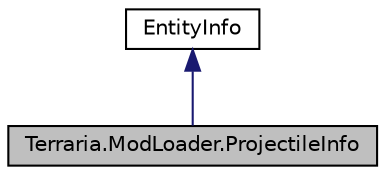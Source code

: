 digraph "Terraria.ModLoader.ProjectileInfo"
{
  edge [fontname="Helvetica",fontsize="10",labelfontname="Helvetica",labelfontsize="10"];
  node [fontname="Helvetica",fontsize="10",shape=record];
  Node2 [label="Terraria.ModLoader.ProjectileInfo",height=0.2,width=0.4,color="black", fillcolor="grey75", style="filled", fontcolor="black"];
  Node3 -> Node2 [dir="back",color="midnightblue",fontsize="10",style="solid",fontname="Helvetica"];
  Node3 [label="EntityInfo",height=0.2,width=0.4,color="black", fillcolor="white", style="filled",URL="$class_terraria_1_1_mod_loader_1_1_entity_info.html",tooltip="There are three classes called ItemInfo, ProjectileInfo, and NPCInfo. You can override any of these t..."];
}
